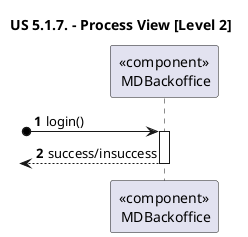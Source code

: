 @startuml

title "US 5.1.7. - Process View [Level 2]"

autonumber

participant "<<component>>\n MDBackoffice" as bo

[o-> bo: login()
activate bo

<-- bo: success/insuccess
deactivate bo

@enduml
